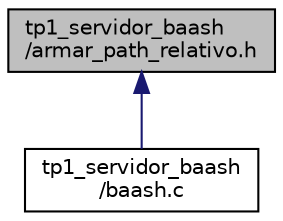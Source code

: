 digraph "tp1_servidor_baash/armar_path_relativo.h"
{
  edge [fontname="Helvetica",fontsize="10",labelfontname="Helvetica",labelfontsize="10"];
  node [fontname="Helvetica",fontsize="10",shape=record];
  Node1 [label="tp1_servidor_baash\l/armar_path_relativo.h",height=0.2,width=0.4,color="black", fillcolor="grey75", style="filled", fontcolor="black"];
  Node1 -> Node2 [dir="back",color="midnightblue",fontsize="10",style="solid"];
  Node2 [label="tp1_servidor_baash\l/baash.c",height=0.2,width=0.4,color="black", fillcolor="white", style="filled",URL="$baash_8c.html"];
}
